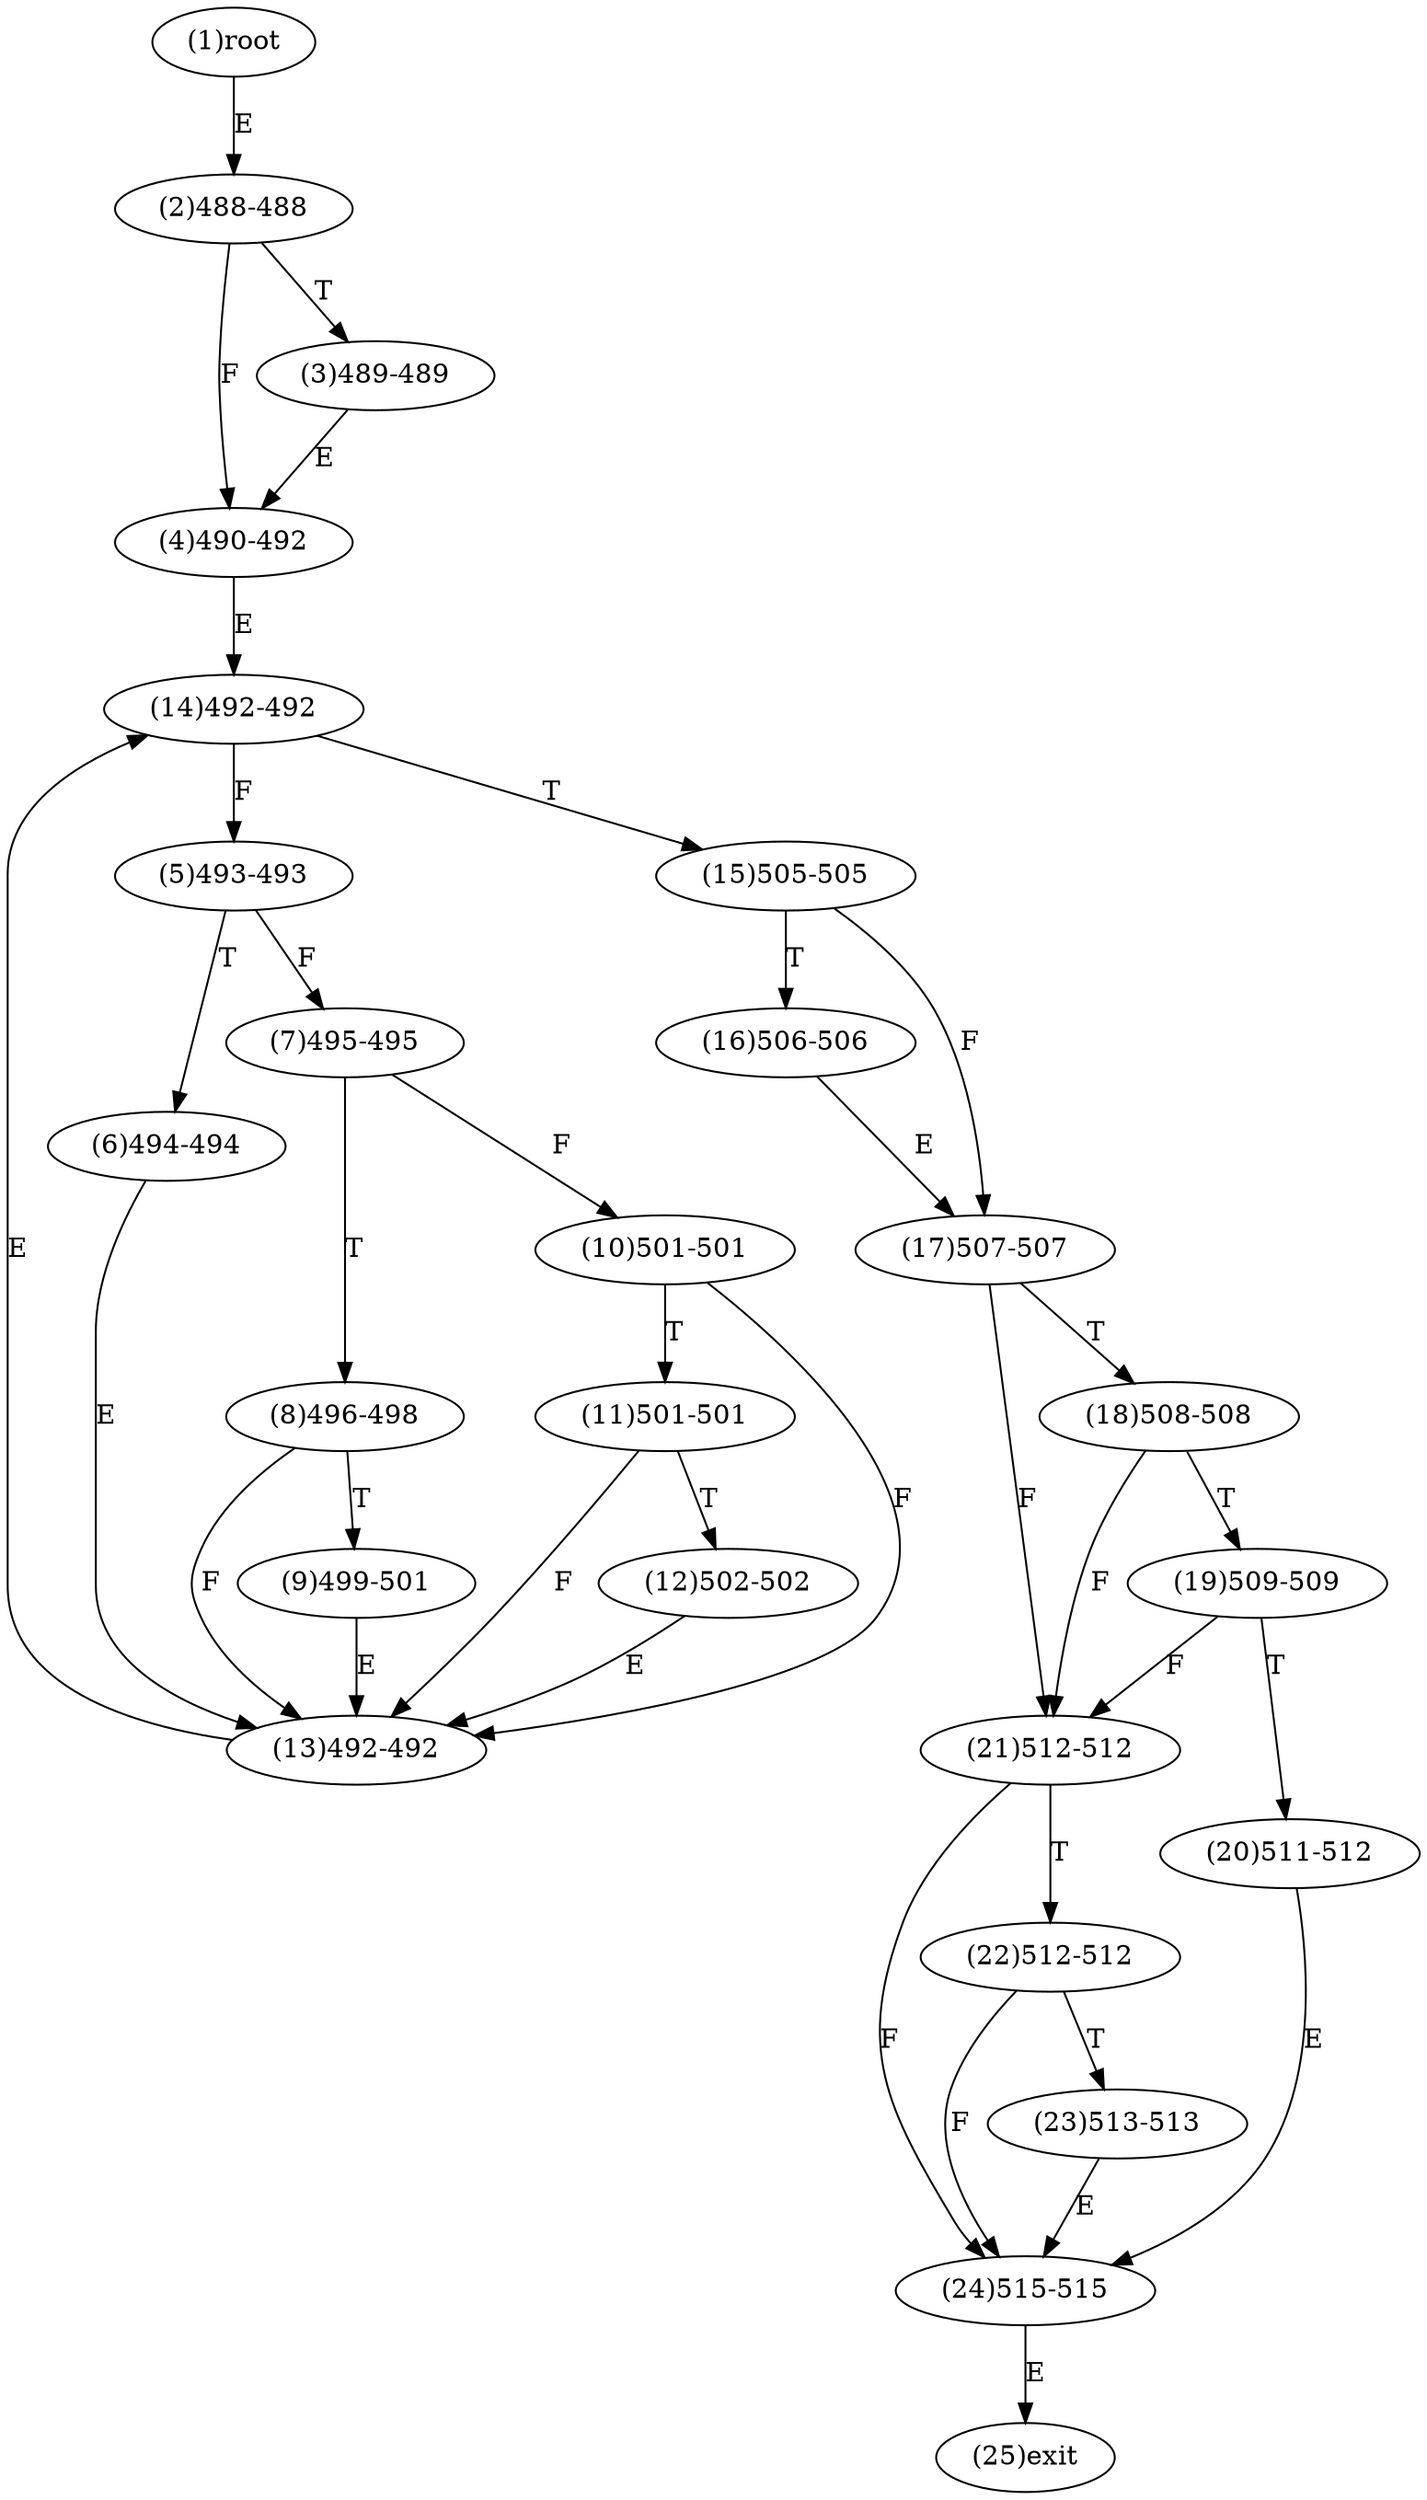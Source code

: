 digraph "" { 
1[ label="(1)root"];
2[ label="(2)488-488"];
3[ label="(3)489-489"];
4[ label="(4)490-492"];
5[ label="(5)493-493"];
6[ label="(6)494-494"];
7[ label="(7)495-495"];
8[ label="(8)496-498"];
9[ label="(9)499-501"];
10[ label="(10)501-501"];
11[ label="(11)501-501"];
12[ label="(12)502-502"];
13[ label="(13)492-492"];
14[ label="(14)492-492"];
15[ label="(15)505-505"];
17[ label="(17)507-507"];
16[ label="(16)506-506"];
19[ label="(19)509-509"];
18[ label="(18)508-508"];
21[ label="(21)512-512"];
20[ label="(20)511-512"];
23[ label="(23)513-513"];
22[ label="(22)512-512"];
25[ label="(25)exit"];
24[ label="(24)515-515"];
1->2[ label="E"];
2->4[ label="F"];
2->3[ label="T"];
3->4[ label="E"];
4->14[ label="E"];
5->7[ label="F"];
5->6[ label="T"];
6->13[ label="E"];
7->10[ label="F"];
7->8[ label="T"];
8->13[ label="F"];
8->9[ label="T"];
9->13[ label="E"];
10->13[ label="F"];
10->11[ label="T"];
11->13[ label="F"];
11->12[ label="T"];
12->13[ label="E"];
13->14[ label="E"];
14->5[ label="F"];
14->15[ label="T"];
15->17[ label="F"];
15->16[ label="T"];
16->17[ label="E"];
17->21[ label="F"];
17->18[ label="T"];
18->21[ label="F"];
18->19[ label="T"];
19->21[ label="F"];
19->20[ label="T"];
20->24[ label="E"];
21->24[ label="F"];
21->22[ label="T"];
22->24[ label="F"];
22->23[ label="T"];
23->24[ label="E"];
24->25[ label="E"];
}